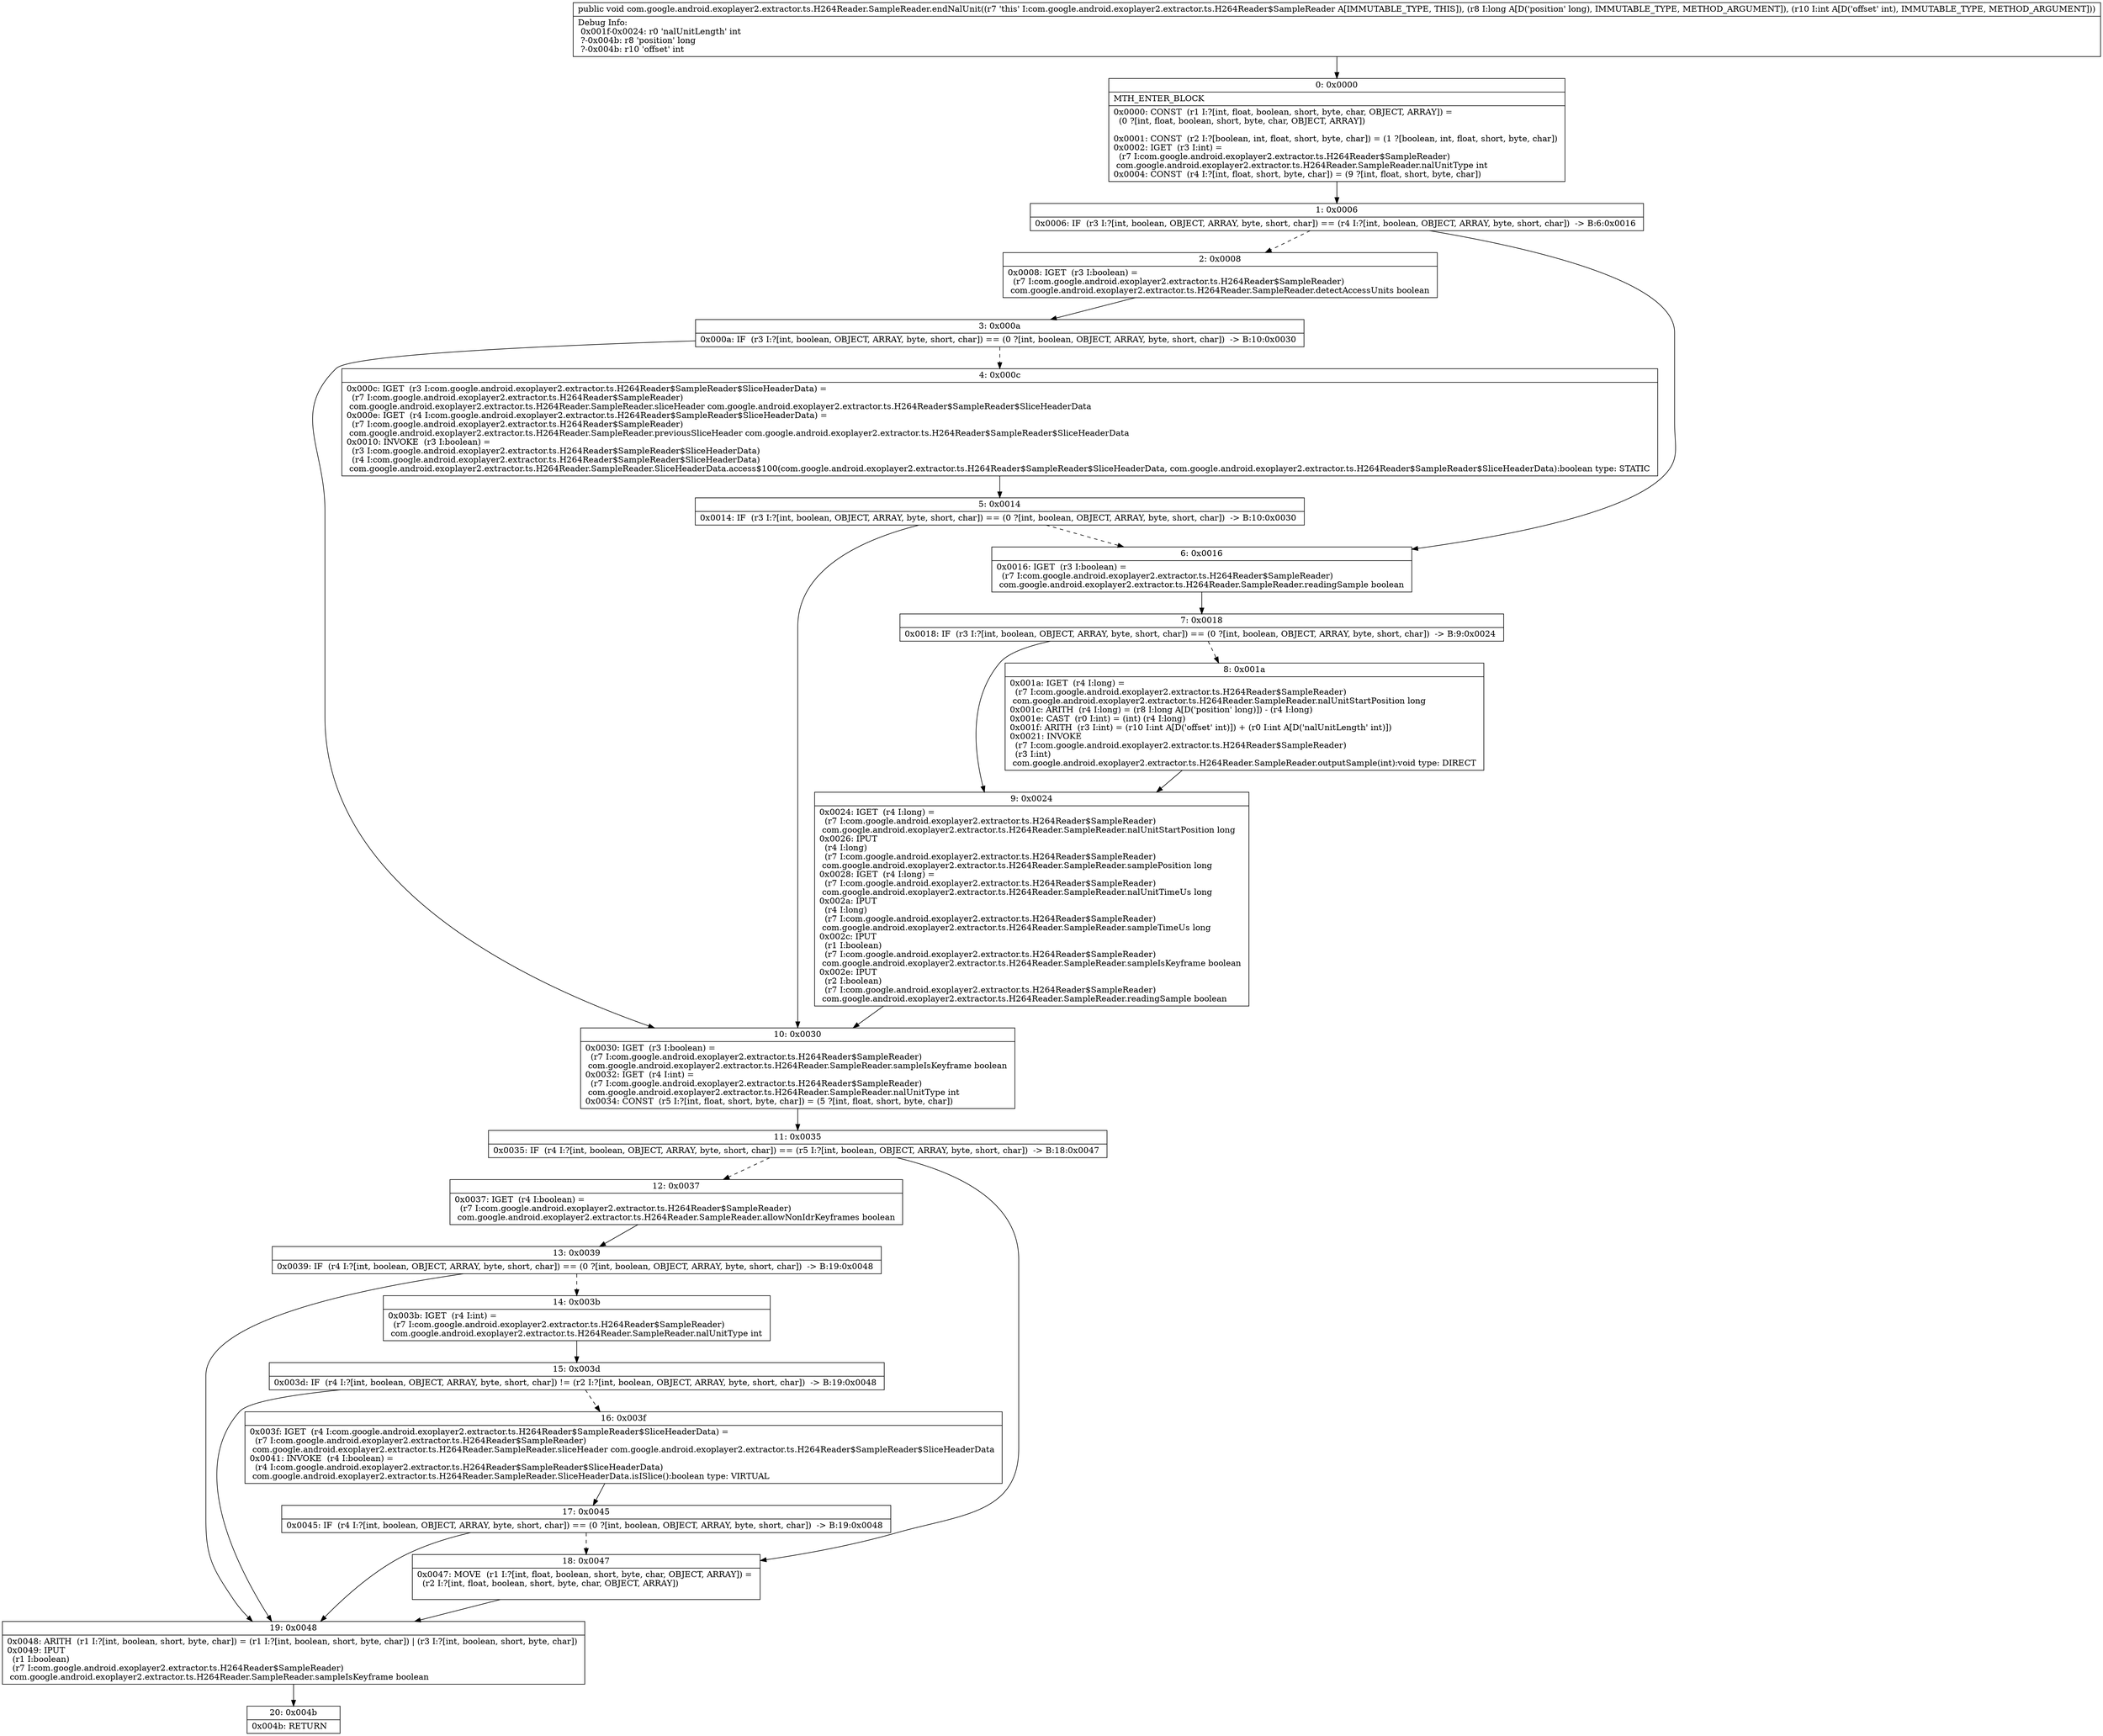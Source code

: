 digraph "CFG forcom.google.android.exoplayer2.extractor.ts.H264Reader.SampleReader.endNalUnit(JI)V" {
Node_0 [shape=record,label="{0\:\ 0x0000|MTH_ENTER_BLOCK\l|0x0000: CONST  (r1 I:?[int, float, boolean, short, byte, char, OBJECT, ARRAY]) = \l  (0 ?[int, float, boolean, short, byte, char, OBJECT, ARRAY])\l \l0x0001: CONST  (r2 I:?[boolean, int, float, short, byte, char]) = (1 ?[boolean, int, float, short, byte, char]) \l0x0002: IGET  (r3 I:int) = \l  (r7 I:com.google.android.exoplayer2.extractor.ts.H264Reader$SampleReader)\l com.google.android.exoplayer2.extractor.ts.H264Reader.SampleReader.nalUnitType int \l0x0004: CONST  (r4 I:?[int, float, short, byte, char]) = (9 ?[int, float, short, byte, char]) \l}"];
Node_1 [shape=record,label="{1\:\ 0x0006|0x0006: IF  (r3 I:?[int, boolean, OBJECT, ARRAY, byte, short, char]) == (r4 I:?[int, boolean, OBJECT, ARRAY, byte, short, char])  \-\> B:6:0x0016 \l}"];
Node_2 [shape=record,label="{2\:\ 0x0008|0x0008: IGET  (r3 I:boolean) = \l  (r7 I:com.google.android.exoplayer2.extractor.ts.H264Reader$SampleReader)\l com.google.android.exoplayer2.extractor.ts.H264Reader.SampleReader.detectAccessUnits boolean \l}"];
Node_3 [shape=record,label="{3\:\ 0x000a|0x000a: IF  (r3 I:?[int, boolean, OBJECT, ARRAY, byte, short, char]) == (0 ?[int, boolean, OBJECT, ARRAY, byte, short, char])  \-\> B:10:0x0030 \l}"];
Node_4 [shape=record,label="{4\:\ 0x000c|0x000c: IGET  (r3 I:com.google.android.exoplayer2.extractor.ts.H264Reader$SampleReader$SliceHeaderData) = \l  (r7 I:com.google.android.exoplayer2.extractor.ts.H264Reader$SampleReader)\l com.google.android.exoplayer2.extractor.ts.H264Reader.SampleReader.sliceHeader com.google.android.exoplayer2.extractor.ts.H264Reader$SampleReader$SliceHeaderData \l0x000e: IGET  (r4 I:com.google.android.exoplayer2.extractor.ts.H264Reader$SampleReader$SliceHeaderData) = \l  (r7 I:com.google.android.exoplayer2.extractor.ts.H264Reader$SampleReader)\l com.google.android.exoplayer2.extractor.ts.H264Reader.SampleReader.previousSliceHeader com.google.android.exoplayer2.extractor.ts.H264Reader$SampleReader$SliceHeaderData \l0x0010: INVOKE  (r3 I:boolean) = \l  (r3 I:com.google.android.exoplayer2.extractor.ts.H264Reader$SampleReader$SliceHeaderData)\l  (r4 I:com.google.android.exoplayer2.extractor.ts.H264Reader$SampleReader$SliceHeaderData)\l com.google.android.exoplayer2.extractor.ts.H264Reader.SampleReader.SliceHeaderData.access$100(com.google.android.exoplayer2.extractor.ts.H264Reader$SampleReader$SliceHeaderData, com.google.android.exoplayer2.extractor.ts.H264Reader$SampleReader$SliceHeaderData):boolean type: STATIC \l}"];
Node_5 [shape=record,label="{5\:\ 0x0014|0x0014: IF  (r3 I:?[int, boolean, OBJECT, ARRAY, byte, short, char]) == (0 ?[int, boolean, OBJECT, ARRAY, byte, short, char])  \-\> B:10:0x0030 \l}"];
Node_6 [shape=record,label="{6\:\ 0x0016|0x0016: IGET  (r3 I:boolean) = \l  (r7 I:com.google.android.exoplayer2.extractor.ts.H264Reader$SampleReader)\l com.google.android.exoplayer2.extractor.ts.H264Reader.SampleReader.readingSample boolean \l}"];
Node_7 [shape=record,label="{7\:\ 0x0018|0x0018: IF  (r3 I:?[int, boolean, OBJECT, ARRAY, byte, short, char]) == (0 ?[int, boolean, OBJECT, ARRAY, byte, short, char])  \-\> B:9:0x0024 \l}"];
Node_8 [shape=record,label="{8\:\ 0x001a|0x001a: IGET  (r4 I:long) = \l  (r7 I:com.google.android.exoplayer2.extractor.ts.H264Reader$SampleReader)\l com.google.android.exoplayer2.extractor.ts.H264Reader.SampleReader.nalUnitStartPosition long \l0x001c: ARITH  (r4 I:long) = (r8 I:long A[D('position' long)]) \- (r4 I:long) \l0x001e: CAST  (r0 I:int) = (int) (r4 I:long) \l0x001f: ARITH  (r3 I:int) = (r10 I:int A[D('offset' int)]) + (r0 I:int A[D('nalUnitLength' int)]) \l0x0021: INVOKE  \l  (r7 I:com.google.android.exoplayer2.extractor.ts.H264Reader$SampleReader)\l  (r3 I:int)\l com.google.android.exoplayer2.extractor.ts.H264Reader.SampleReader.outputSample(int):void type: DIRECT \l}"];
Node_9 [shape=record,label="{9\:\ 0x0024|0x0024: IGET  (r4 I:long) = \l  (r7 I:com.google.android.exoplayer2.extractor.ts.H264Reader$SampleReader)\l com.google.android.exoplayer2.extractor.ts.H264Reader.SampleReader.nalUnitStartPosition long \l0x0026: IPUT  \l  (r4 I:long)\l  (r7 I:com.google.android.exoplayer2.extractor.ts.H264Reader$SampleReader)\l com.google.android.exoplayer2.extractor.ts.H264Reader.SampleReader.samplePosition long \l0x0028: IGET  (r4 I:long) = \l  (r7 I:com.google.android.exoplayer2.extractor.ts.H264Reader$SampleReader)\l com.google.android.exoplayer2.extractor.ts.H264Reader.SampleReader.nalUnitTimeUs long \l0x002a: IPUT  \l  (r4 I:long)\l  (r7 I:com.google.android.exoplayer2.extractor.ts.H264Reader$SampleReader)\l com.google.android.exoplayer2.extractor.ts.H264Reader.SampleReader.sampleTimeUs long \l0x002c: IPUT  \l  (r1 I:boolean)\l  (r7 I:com.google.android.exoplayer2.extractor.ts.H264Reader$SampleReader)\l com.google.android.exoplayer2.extractor.ts.H264Reader.SampleReader.sampleIsKeyframe boolean \l0x002e: IPUT  \l  (r2 I:boolean)\l  (r7 I:com.google.android.exoplayer2.extractor.ts.H264Reader$SampleReader)\l com.google.android.exoplayer2.extractor.ts.H264Reader.SampleReader.readingSample boolean \l}"];
Node_10 [shape=record,label="{10\:\ 0x0030|0x0030: IGET  (r3 I:boolean) = \l  (r7 I:com.google.android.exoplayer2.extractor.ts.H264Reader$SampleReader)\l com.google.android.exoplayer2.extractor.ts.H264Reader.SampleReader.sampleIsKeyframe boolean \l0x0032: IGET  (r4 I:int) = \l  (r7 I:com.google.android.exoplayer2.extractor.ts.H264Reader$SampleReader)\l com.google.android.exoplayer2.extractor.ts.H264Reader.SampleReader.nalUnitType int \l0x0034: CONST  (r5 I:?[int, float, short, byte, char]) = (5 ?[int, float, short, byte, char]) \l}"];
Node_11 [shape=record,label="{11\:\ 0x0035|0x0035: IF  (r4 I:?[int, boolean, OBJECT, ARRAY, byte, short, char]) == (r5 I:?[int, boolean, OBJECT, ARRAY, byte, short, char])  \-\> B:18:0x0047 \l}"];
Node_12 [shape=record,label="{12\:\ 0x0037|0x0037: IGET  (r4 I:boolean) = \l  (r7 I:com.google.android.exoplayer2.extractor.ts.H264Reader$SampleReader)\l com.google.android.exoplayer2.extractor.ts.H264Reader.SampleReader.allowNonIdrKeyframes boolean \l}"];
Node_13 [shape=record,label="{13\:\ 0x0039|0x0039: IF  (r4 I:?[int, boolean, OBJECT, ARRAY, byte, short, char]) == (0 ?[int, boolean, OBJECT, ARRAY, byte, short, char])  \-\> B:19:0x0048 \l}"];
Node_14 [shape=record,label="{14\:\ 0x003b|0x003b: IGET  (r4 I:int) = \l  (r7 I:com.google.android.exoplayer2.extractor.ts.H264Reader$SampleReader)\l com.google.android.exoplayer2.extractor.ts.H264Reader.SampleReader.nalUnitType int \l}"];
Node_15 [shape=record,label="{15\:\ 0x003d|0x003d: IF  (r4 I:?[int, boolean, OBJECT, ARRAY, byte, short, char]) != (r2 I:?[int, boolean, OBJECT, ARRAY, byte, short, char])  \-\> B:19:0x0048 \l}"];
Node_16 [shape=record,label="{16\:\ 0x003f|0x003f: IGET  (r4 I:com.google.android.exoplayer2.extractor.ts.H264Reader$SampleReader$SliceHeaderData) = \l  (r7 I:com.google.android.exoplayer2.extractor.ts.H264Reader$SampleReader)\l com.google.android.exoplayer2.extractor.ts.H264Reader.SampleReader.sliceHeader com.google.android.exoplayer2.extractor.ts.H264Reader$SampleReader$SliceHeaderData \l0x0041: INVOKE  (r4 I:boolean) = \l  (r4 I:com.google.android.exoplayer2.extractor.ts.H264Reader$SampleReader$SliceHeaderData)\l com.google.android.exoplayer2.extractor.ts.H264Reader.SampleReader.SliceHeaderData.isISlice():boolean type: VIRTUAL \l}"];
Node_17 [shape=record,label="{17\:\ 0x0045|0x0045: IF  (r4 I:?[int, boolean, OBJECT, ARRAY, byte, short, char]) == (0 ?[int, boolean, OBJECT, ARRAY, byte, short, char])  \-\> B:19:0x0048 \l}"];
Node_18 [shape=record,label="{18\:\ 0x0047|0x0047: MOVE  (r1 I:?[int, float, boolean, short, byte, char, OBJECT, ARRAY]) = \l  (r2 I:?[int, float, boolean, short, byte, char, OBJECT, ARRAY])\l \l}"];
Node_19 [shape=record,label="{19\:\ 0x0048|0x0048: ARITH  (r1 I:?[int, boolean, short, byte, char]) = (r1 I:?[int, boolean, short, byte, char]) \| (r3 I:?[int, boolean, short, byte, char]) \l0x0049: IPUT  \l  (r1 I:boolean)\l  (r7 I:com.google.android.exoplayer2.extractor.ts.H264Reader$SampleReader)\l com.google.android.exoplayer2.extractor.ts.H264Reader.SampleReader.sampleIsKeyframe boolean \l}"];
Node_20 [shape=record,label="{20\:\ 0x004b|0x004b: RETURN   \l}"];
MethodNode[shape=record,label="{public void com.google.android.exoplayer2.extractor.ts.H264Reader.SampleReader.endNalUnit((r7 'this' I:com.google.android.exoplayer2.extractor.ts.H264Reader$SampleReader A[IMMUTABLE_TYPE, THIS]), (r8 I:long A[D('position' long), IMMUTABLE_TYPE, METHOD_ARGUMENT]), (r10 I:int A[D('offset' int), IMMUTABLE_TYPE, METHOD_ARGUMENT]))  | Debug Info:\l  0x001f\-0x0024: r0 'nalUnitLength' int\l  ?\-0x004b: r8 'position' long\l  ?\-0x004b: r10 'offset' int\l}"];
MethodNode -> Node_0;
Node_0 -> Node_1;
Node_1 -> Node_2[style=dashed];
Node_1 -> Node_6;
Node_2 -> Node_3;
Node_3 -> Node_4[style=dashed];
Node_3 -> Node_10;
Node_4 -> Node_5;
Node_5 -> Node_6[style=dashed];
Node_5 -> Node_10;
Node_6 -> Node_7;
Node_7 -> Node_8[style=dashed];
Node_7 -> Node_9;
Node_8 -> Node_9;
Node_9 -> Node_10;
Node_10 -> Node_11;
Node_11 -> Node_12[style=dashed];
Node_11 -> Node_18;
Node_12 -> Node_13;
Node_13 -> Node_14[style=dashed];
Node_13 -> Node_19;
Node_14 -> Node_15;
Node_15 -> Node_16[style=dashed];
Node_15 -> Node_19;
Node_16 -> Node_17;
Node_17 -> Node_18[style=dashed];
Node_17 -> Node_19;
Node_18 -> Node_19;
Node_19 -> Node_20;
}


